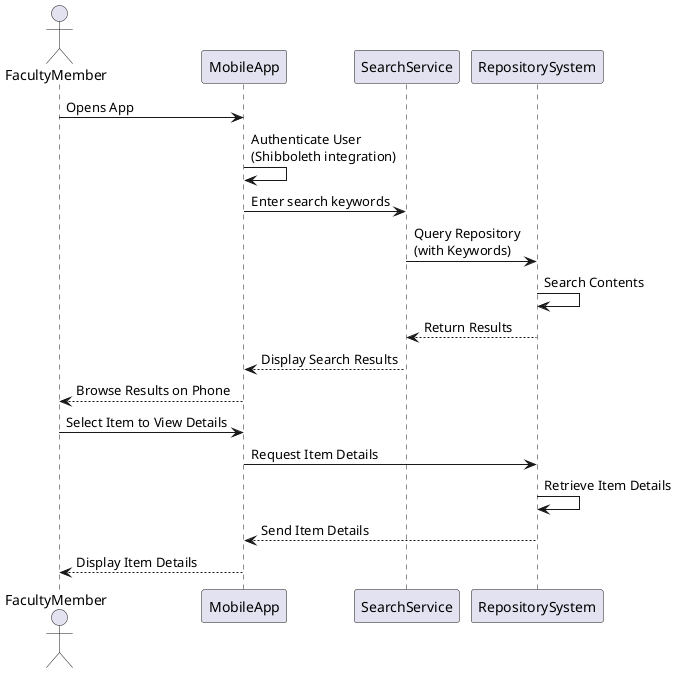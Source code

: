 @startuml
actor FacultyMember as F
participant MobileApp as MA
participant SearchService as SS
participant RepositorySystem as RS

F -> MA : Opens App
MA -> MA : Authenticate User\n(Shibboleth integration)
MA -> SS : Enter search keywords
SS -> RS : Query Repository\n(with Keywords)
RS -> RS : Search Contents
RS --> SS : Return Results
SS --> MA : Display Search Results
MA --> F : Browse Results on Phone

F -> MA : Select Item to View Details
MA -> RS : Request Item Details
RS -> RS : Retrieve Item Details
RS --> MA : Send Item Details
MA --> F : Display Item Details

@enduml